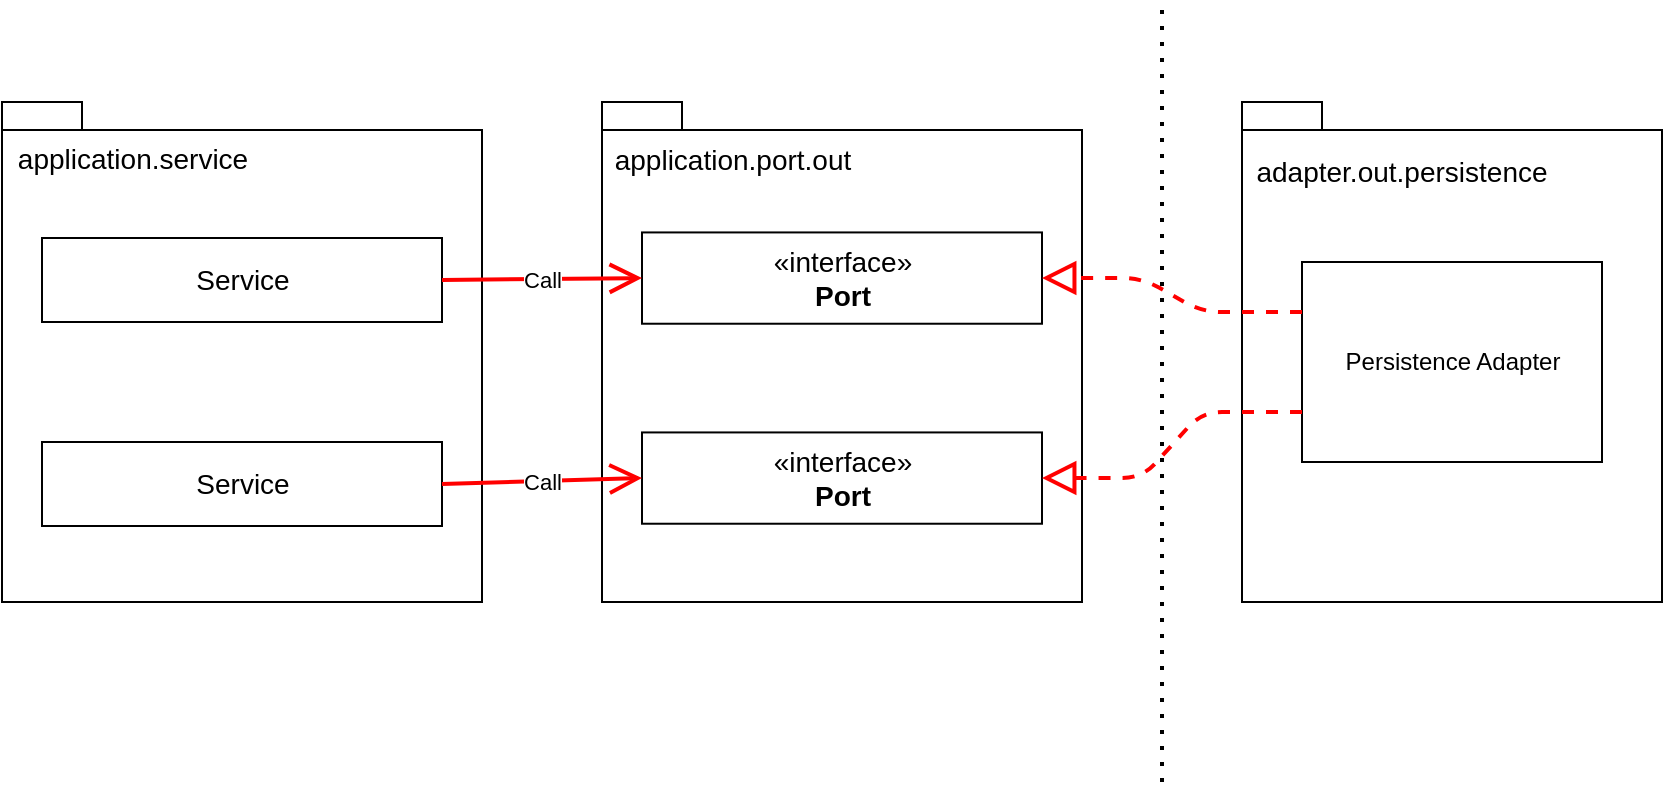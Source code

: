 <mxfile version="14.6.13" type="device"><diagram id="6GEf30ZUJlvTG3hTVNuq" name="Page-1"><mxGraphModel dx="1348" dy="1673" grid="1" gridSize="10" guides="1" tooltips="1" connect="1" arrows="1" fold="1" page="1" pageScale="1" pageWidth="1100" pageHeight="850" math="0" shadow="0"><root><mxCell id="0"/><mxCell id="1" parent="0"/><mxCell id="lXE9R1Bh1x8kLStD7R_Z-14" value="" style="endArrow=none;dashed=1;html=1;dashPattern=1 3;strokeWidth=2;" parent="1" edge="1"><mxGeometry width="50" height="50" relative="1" as="geometry"><mxPoint x="620" y="380" as="sourcePoint"/><mxPoint x="620" y="-10" as="targetPoint"/></mxGeometry></mxCell><mxCell id="9oe6u1KhAKtGC7t1SAoD-2" value="" style="group" vertex="1" connectable="0" parent="1"><mxGeometry x="40" y="40" width="240" height="250" as="geometry"/></mxCell><mxCell id="l_tDdWZ1iGcBqZvS5Zs7-25" value="" style="shape=folder;fontStyle=1;spacingTop=10;tabWidth=40;tabHeight=14;tabPosition=left;html=1;" parent="9oe6u1KhAKtGC7t1SAoD-2" vertex="1"><mxGeometry width="240" height="250" as="geometry"/></mxCell><mxCell id="l_tDdWZ1iGcBqZvS5Zs7-26" value="application.service" style="text;strokeColor=none;fillColor=none;align=center;verticalAlign=middle;spacingLeft=4;spacingRight=4;overflow=hidden;rotatable=0;points=[[0,0.5],[1,0.5]];portConstraint=eastwest;fontSize=14;" parent="9oe6u1KhAKtGC7t1SAoD-2" vertex="1"><mxGeometry x="1" y="16.29" width="129" height="22.29" as="geometry"/></mxCell><mxCell id="l_tDdWZ1iGcBqZvS5Zs7-29" value="Service" style="html=1;fillColor=none;align=center;fontSize=14;" parent="9oe6u1KhAKtGC7t1SAoD-2" vertex="1"><mxGeometry x="20" y="68" width="200" height="42" as="geometry"/></mxCell><mxCell id="lXE9R1Bh1x8kLStD7R_Z-7" value="Service" style="html=1;fillColor=none;align=center;fontSize=14;" parent="9oe6u1KhAKtGC7t1SAoD-2" vertex="1"><mxGeometry x="20" y="170" width="200" height="42" as="geometry"/></mxCell><mxCell id="l_tDdWZ1iGcBqZvS5Zs7-19" value="" style="shape=folder;fontStyle=1;spacingTop=10;tabWidth=40;tabHeight=14;tabPosition=left;html=1;" parent="1" vertex="1"><mxGeometry x="340" y="40" width="240" height="250" as="geometry"/></mxCell><mxCell id="l_tDdWZ1iGcBqZvS5Zs7-20" value="application.port.out" style="text;strokeColor=none;fillColor=none;align=center;verticalAlign=middle;spacingLeft=4;spacingRight=4;overflow=hidden;rotatable=0;points=[[0,0.5],[1,0.5]];portConstraint=eastwest;fontSize=14;" parent="1" vertex="1"><mxGeometry x="341" y="53.609" width="129" height="28.326" as="geometry"/></mxCell><mxCell id="lXE9R1Bh1x8kLStD7R_Z-1" value="«interface»&lt;br style=&quot;font-size: 14px&quot;&gt;&lt;b style=&quot;font-size: 14px&quot;&gt;Port&lt;/b&gt;" style="html=1;fillColor=none;align=center;fontSize=14;" parent="1" vertex="1"><mxGeometry x="360" y="105.217" width="200" height="45.652" as="geometry"/></mxCell><mxCell id="lXE9R1Bh1x8kLStD7R_Z-2" value="«interface»&lt;br style=&quot;font-size: 14px&quot;&gt;&lt;b style=&quot;font-size: 14px&quot;&gt;Port&lt;/b&gt;" style="html=1;fillColor=none;align=center;fontSize=14;" parent="1" vertex="1"><mxGeometry x="360" y="205.217" width="200" height="45.652" as="geometry"/></mxCell><mxCell id="9oe6u1KhAKtGC7t1SAoD-3" value="" style="shape=folder;fontStyle=1;spacingTop=10;tabWidth=40;tabHeight=14;tabPosition=left;html=1;" vertex="1" parent="1"><mxGeometry x="660" y="40" width="210" height="250" as="geometry"/></mxCell><mxCell id="9oe6u1KhAKtGC7t1SAoD-4" value="adapter.out.persistence" style="text;strokeColor=none;fillColor=none;align=center;verticalAlign=middle;spacingLeft=4;spacingRight=4;overflow=hidden;rotatable=0;points=[[0,0.5],[1,0.5]];portConstraint=eastwest;fontSize=14;" vertex="1" parent="1"><mxGeometry x="660" y="60" width="160" height="28.33" as="geometry"/></mxCell><mxCell id="9oe6u1KhAKtGC7t1SAoD-5" value="Persistence Adapter" style="html=1;" vertex="1" parent="1"><mxGeometry x="690" y="120" width="150" height="100" as="geometry"/></mxCell><mxCell id="9oe6u1KhAKtGC7t1SAoD-6" value="Call" style="endArrow=open;endSize=12;html=1;strokeWidth=2;strokeColor=#FF0000;exitX=1;exitY=0.5;exitDx=0;exitDy=0;entryX=0;entryY=0.5;entryDx=0;entryDy=0;" edge="1" parent="1" source="l_tDdWZ1iGcBqZvS5Zs7-29" target="lXE9R1Bh1x8kLStD7R_Z-1"><mxGeometry width="160" relative="1" as="geometry"><mxPoint x="300" y="330" as="sourcePoint"/><mxPoint x="460" y="330" as="targetPoint"/></mxGeometry></mxCell><mxCell id="9oe6u1KhAKtGC7t1SAoD-7" value="Call" style="endArrow=open;endSize=12;html=1;strokeWidth=2;strokeColor=#FF0000;exitX=1;exitY=0.5;exitDx=0;exitDy=0;entryX=0;entryY=0.5;entryDx=0;entryDy=0;" edge="1" parent="1" source="lXE9R1Bh1x8kLStD7R_Z-7" target="lXE9R1Bh1x8kLStD7R_Z-2"><mxGeometry width="160" relative="1" as="geometry"><mxPoint x="270" y="139" as="sourcePoint"/><mxPoint x="370" y="138.043" as="targetPoint"/></mxGeometry></mxCell><mxCell id="9oe6u1KhAKtGC7t1SAoD-8" value="" style="endArrow=block;dashed=1;endFill=0;endSize=12;html=1;strokeColor=#FF0000;strokeWidth=2;entryX=1;entryY=0.5;entryDx=0;entryDy=0;exitX=0;exitY=0.25;exitDx=0;exitDy=0;" edge="1" parent="1" source="9oe6u1KhAKtGC7t1SAoD-5" target="lXE9R1Bh1x8kLStD7R_Z-1"><mxGeometry width="160" relative="1" as="geometry"><mxPoint x="600" y="420" as="sourcePoint"/><mxPoint x="760" y="420" as="targetPoint"/><Array as="points"><mxPoint x="640" y="145"/><mxPoint x="610" y="128"/></Array></mxGeometry></mxCell><mxCell id="9oe6u1KhAKtGC7t1SAoD-9" value="" style="endArrow=block;dashed=1;endFill=0;endSize=12;html=1;strokeColor=#FF0000;strokeWidth=2;entryX=1;entryY=0.5;entryDx=0;entryDy=0;exitX=0;exitY=0.75;exitDx=0;exitDy=0;" edge="1" parent="1" source="9oe6u1KhAKtGC7t1SAoD-5" target="lXE9R1Bh1x8kLStD7R_Z-2"><mxGeometry width="160" relative="1" as="geometry"><mxPoint x="700" y="155" as="sourcePoint"/><mxPoint x="570" y="138.043" as="targetPoint"/><Array as="points"><mxPoint x="640" y="195"/><mxPoint x="610" y="228"/></Array></mxGeometry></mxCell></root></mxGraphModel></diagram></mxfile>